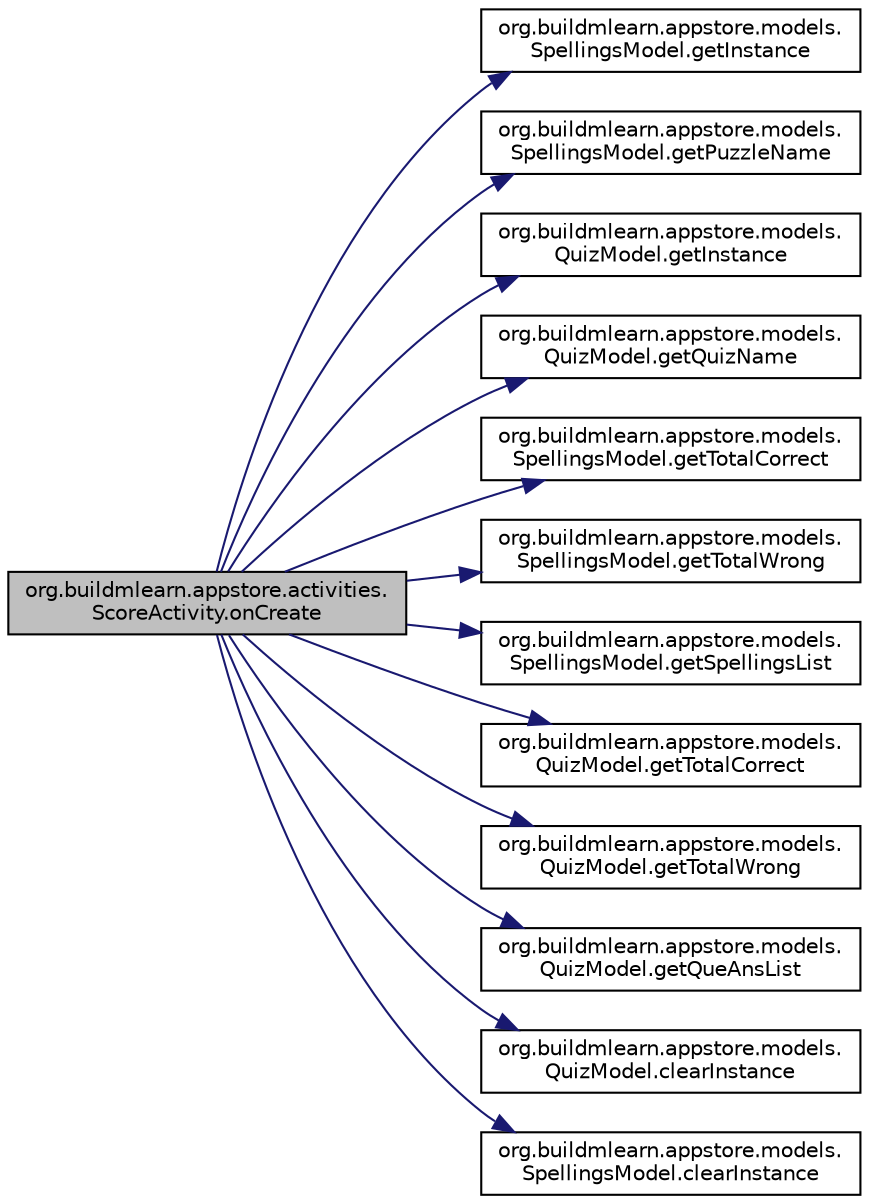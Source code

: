 digraph "org.buildmlearn.appstore.activities.ScoreActivity.onCreate"
{
 // INTERACTIVE_SVG=YES
  bgcolor="transparent";
  edge [fontname="Helvetica",fontsize="10",labelfontname="Helvetica",labelfontsize="10"];
  node [fontname="Helvetica",fontsize="10",shape=record];
  rankdir="LR";
  Node1 [label="org.buildmlearn.appstore.activities.\lScoreActivity.onCreate",height=0.2,width=0.4,color="black", fillcolor="grey75", style="filled", fontcolor="black"];
  Node1 -> Node2 [color="midnightblue",fontsize="10",style="solid",fontname="Helvetica"];
  Node2 [label="org.buildmlearn.appstore.models.\lSpellingsModel.getInstance",height=0.2,width=0.4,color="black",URL="$d9/d29/classorg_1_1buildmlearn_1_1appstore_1_1models_1_1_spellings_model.html#af291064e82c76410196621b65c4703fb"];
  Node1 -> Node3 [color="midnightblue",fontsize="10",style="solid",fontname="Helvetica"];
  Node3 [label="org.buildmlearn.appstore.models.\lSpellingsModel.getPuzzleName",height=0.2,width=0.4,color="black",URL="$d9/d29/classorg_1_1buildmlearn_1_1appstore_1_1models_1_1_spellings_model.html#a42ee50162a58bd2ca2ae66f1ee9b5a0d"];
  Node1 -> Node4 [color="midnightblue",fontsize="10",style="solid",fontname="Helvetica"];
  Node4 [label="org.buildmlearn.appstore.models.\lQuizModel.getInstance",height=0.2,width=0.4,color="black",URL="$da/d2e/classorg_1_1buildmlearn_1_1appstore_1_1models_1_1_quiz_model.html#afd56bc8e8b1e5fdd506622bae6362f73"];
  Node1 -> Node5 [color="midnightblue",fontsize="10",style="solid",fontname="Helvetica"];
  Node5 [label="org.buildmlearn.appstore.models.\lQuizModel.getQuizName",height=0.2,width=0.4,color="black",URL="$da/d2e/classorg_1_1buildmlearn_1_1appstore_1_1models_1_1_quiz_model.html#ad8b77ee2f097056dd3926a7b245b46b1"];
  Node1 -> Node6 [color="midnightblue",fontsize="10",style="solid",fontname="Helvetica"];
  Node6 [label="org.buildmlearn.appstore.models.\lSpellingsModel.getTotalCorrect",height=0.2,width=0.4,color="black",URL="$d9/d29/classorg_1_1buildmlearn_1_1appstore_1_1models_1_1_spellings_model.html#a8f4d4af1aa28f68f33f24e6b2ed79bd2"];
  Node1 -> Node7 [color="midnightblue",fontsize="10",style="solid",fontname="Helvetica"];
  Node7 [label="org.buildmlearn.appstore.models.\lSpellingsModel.getTotalWrong",height=0.2,width=0.4,color="black",URL="$d9/d29/classorg_1_1buildmlearn_1_1appstore_1_1models_1_1_spellings_model.html#add730428f51492a8d1223bb051865248"];
  Node1 -> Node8 [color="midnightblue",fontsize="10",style="solid",fontname="Helvetica"];
  Node8 [label="org.buildmlearn.appstore.models.\lSpellingsModel.getSpellingsList",height=0.2,width=0.4,color="black",URL="$d9/d29/classorg_1_1buildmlearn_1_1appstore_1_1models_1_1_spellings_model.html#a189a3ab4b51200e9a9c4d357a393d1f8"];
  Node1 -> Node9 [color="midnightblue",fontsize="10",style="solid",fontname="Helvetica"];
  Node9 [label="org.buildmlearn.appstore.models.\lQuizModel.getTotalCorrect",height=0.2,width=0.4,color="black",URL="$da/d2e/classorg_1_1buildmlearn_1_1appstore_1_1models_1_1_quiz_model.html#a00aede4ce68eefdb825a3c56d37f4ce2"];
  Node1 -> Node10 [color="midnightblue",fontsize="10",style="solid",fontname="Helvetica"];
  Node10 [label="org.buildmlearn.appstore.models.\lQuizModel.getTotalWrong",height=0.2,width=0.4,color="black",URL="$da/d2e/classorg_1_1buildmlearn_1_1appstore_1_1models_1_1_quiz_model.html#a4882c53765d30ac097e50ca9d2f7f589"];
  Node1 -> Node11 [color="midnightblue",fontsize="10",style="solid",fontname="Helvetica"];
  Node11 [label="org.buildmlearn.appstore.models.\lQuizModel.getQueAnsList",height=0.2,width=0.4,color="black",URL="$da/d2e/classorg_1_1buildmlearn_1_1appstore_1_1models_1_1_quiz_model.html#aca9eac557c61f0a772054c1ad2ebe126"];
  Node1 -> Node12 [color="midnightblue",fontsize="10",style="solid",fontname="Helvetica"];
  Node12 [label="org.buildmlearn.appstore.models.\lQuizModel.clearInstance",height=0.2,width=0.4,color="black",URL="$da/d2e/classorg_1_1buildmlearn_1_1appstore_1_1models_1_1_quiz_model.html#af7bbe592689060c8497a887e8bf1e742"];
  Node1 -> Node13 [color="midnightblue",fontsize="10",style="solid",fontname="Helvetica"];
  Node13 [label="org.buildmlearn.appstore.models.\lSpellingsModel.clearInstance",height=0.2,width=0.4,color="black",URL="$d9/d29/classorg_1_1buildmlearn_1_1appstore_1_1models_1_1_spellings_model.html#a06d230ff2d47cae76428c11f75250d2d"];
}
